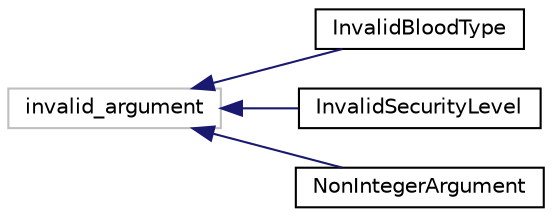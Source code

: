 digraph "Gráfico de Hierarquia de Classes"
{
  edge [fontname="Helvetica",fontsize="10",labelfontname="Helvetica",labelfontsize="10"];
  node [fontname="Helvetica",fontsize="10",shape=record];
  rankdir="LR";
  Node30 [label="invalid_argument",height=0.2,width=0.4,color="grey75", fillcolor="white", style="filled"];
  Node30 -> Node0 [dir="back",color="midnightblue",fontsize="10",style="solid",fontname="Helvetica"];
  Node0 [label="InvalidBloodType",height=0.2,width=0.4,color="black", fillcolor="white", style="filled",URL="$d3/dfc/classInvalidBloodType.html"];
  Node30 -> Node32 [dir="back",color="midnightblue",fontsize="10",style="solid",fontname="Helvetica"];
  Node32 [label="InvalidSecurityLevel",height=0.2,width=0.4,color="black", fillcolor="white", style="filled",URL="$d8/d0d/classInvalidSecurityLevel.html"];
  Node30 -> Node33 [dir="back",color="midnightblue",fontsize="10",style="solid",fontname="Helvetica"];
  Node33 [label="NonIntegerArgument",height=0.2,width=0.4,color="black", fillcolor="white", style="filled",URL="$de/d9d/classNonIntegerArgument.html"];
}
